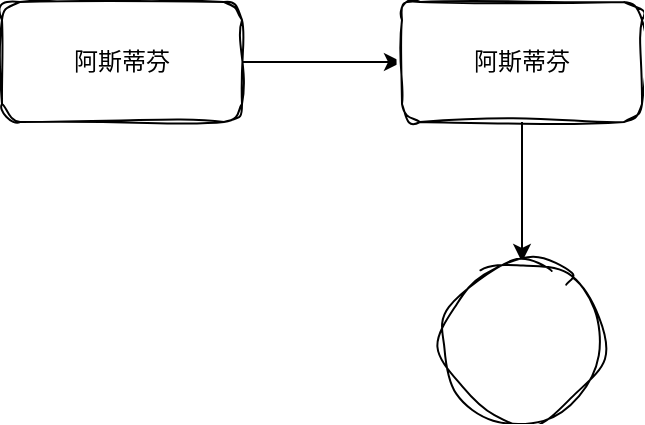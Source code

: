 <mxfile version="21.1.2" type="github">
  <diagram name="Page-1" id="YvmGlnQoCAkdHpRiBhS_">
    <mxGraphModel dx="1434" dy="764" grid="1" gridSize="10" guides="1" tooltips="1" connect="1" arrows="1" fold="1" page="1" pageScale="1" pageWidth="850" pageHeight="1100" math="0" shadow="0">
      <root>
        <mxCell id="0" />
        <mxCell id="1" parent="0" />
        <mxCell id="ImkLpgyotiM5VfZSCSUG-3" value="" style="edgeStyle=orthogonalEdgeStyle;rounded=0;orthogonalLoop=1;jettySize=auto;html=1;" edge="1" parent="1" source="ImkLpgyotiM5VfZSCSUG-1" target="ImkLpgyotiM5VfZSCSUG-2">
          <mxGeometry relative="1" as="geometry" />
        </mxCell>
        <mxCell id="ImkLpgyotiM5VfZSCSUG-1" value="阿斯蒂芬" style="rounded=1;whiteSpace=wrap;html=1;sketch=1;curveFitting=1;jiggle=2;" vertex="1" parent="1">
          <mxGeometry x="190" y="300" width="120" height="60" as="geometry" />
        </mxCell>
        <mxCell id="ImkLpgyotiM5VfZSCSUG-5" value="" style="edgeStyle=orthogonalEdgeStyle;rounded=0;orthogonalLoop=1;jettySize=auto;html=1;" edge="1" parent="1" source="ImkLpgyotiM5VfZSCSUG-2" target="ImkLpgyotiM5VfZSCSUG-4">
          <mxGeometry relative="1" as="geometry" />
        </mxCell>
        <mxCell id="ImkLpgyotiM5VfZSCSUG-2" value="阿斯蒂芬" style="rounded=1;whiteSpace=wrap;html=1;sketch=1;curveFitting=1;jiggle=2;" vertex="1" parent="1">
          <mxGeometry x="390" y="300" width="120" height="60" as="geometry" />
        </mxCell>
        <mxCell id="ImkLpgyotiM5VfZSCSUG-4" value="" style="ellipse;whiteSpace=wrap;html=1;rounded=1;sketch=1;curveFitting=1;jiggle=2;" vertex="1" parent="1">
          <mxGeometry x="410" y="430" width="80" height="80" as="geometry" />
        </mxCell>
      </root>
    </mxGraphModel>
  </diagram>
</mxfile>
